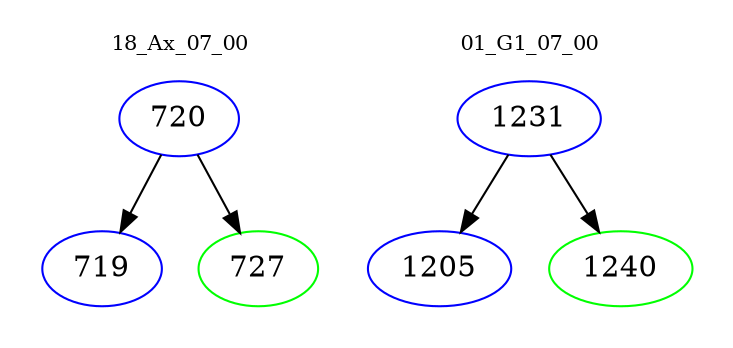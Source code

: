 digraph{
subgraph cluster_0 {
color = white
label = "18_Ax_07_00";
fontsize=10;
T0_720 [label="720", color="blue"]
T0_720 -> T0_719 [color="black"]
T0_719 [label="719", color="blue"]
T0_720 -> T0_727 [color="black"]
T0_727 [label="727", color="green"]
}
subgraph cluster_1 {
color = white
label = "01_G1_07_00";
fontsize=10;
T1_1231 [label="1231", color="blue"]
T1_1231 -> T1_1205 [color="black"]
T1_1205 [label="1205", color="blue"]
T1_1231 -> T1_1240 [color="black"]
T1_1240 [label="1240", color="green"]
}
}
